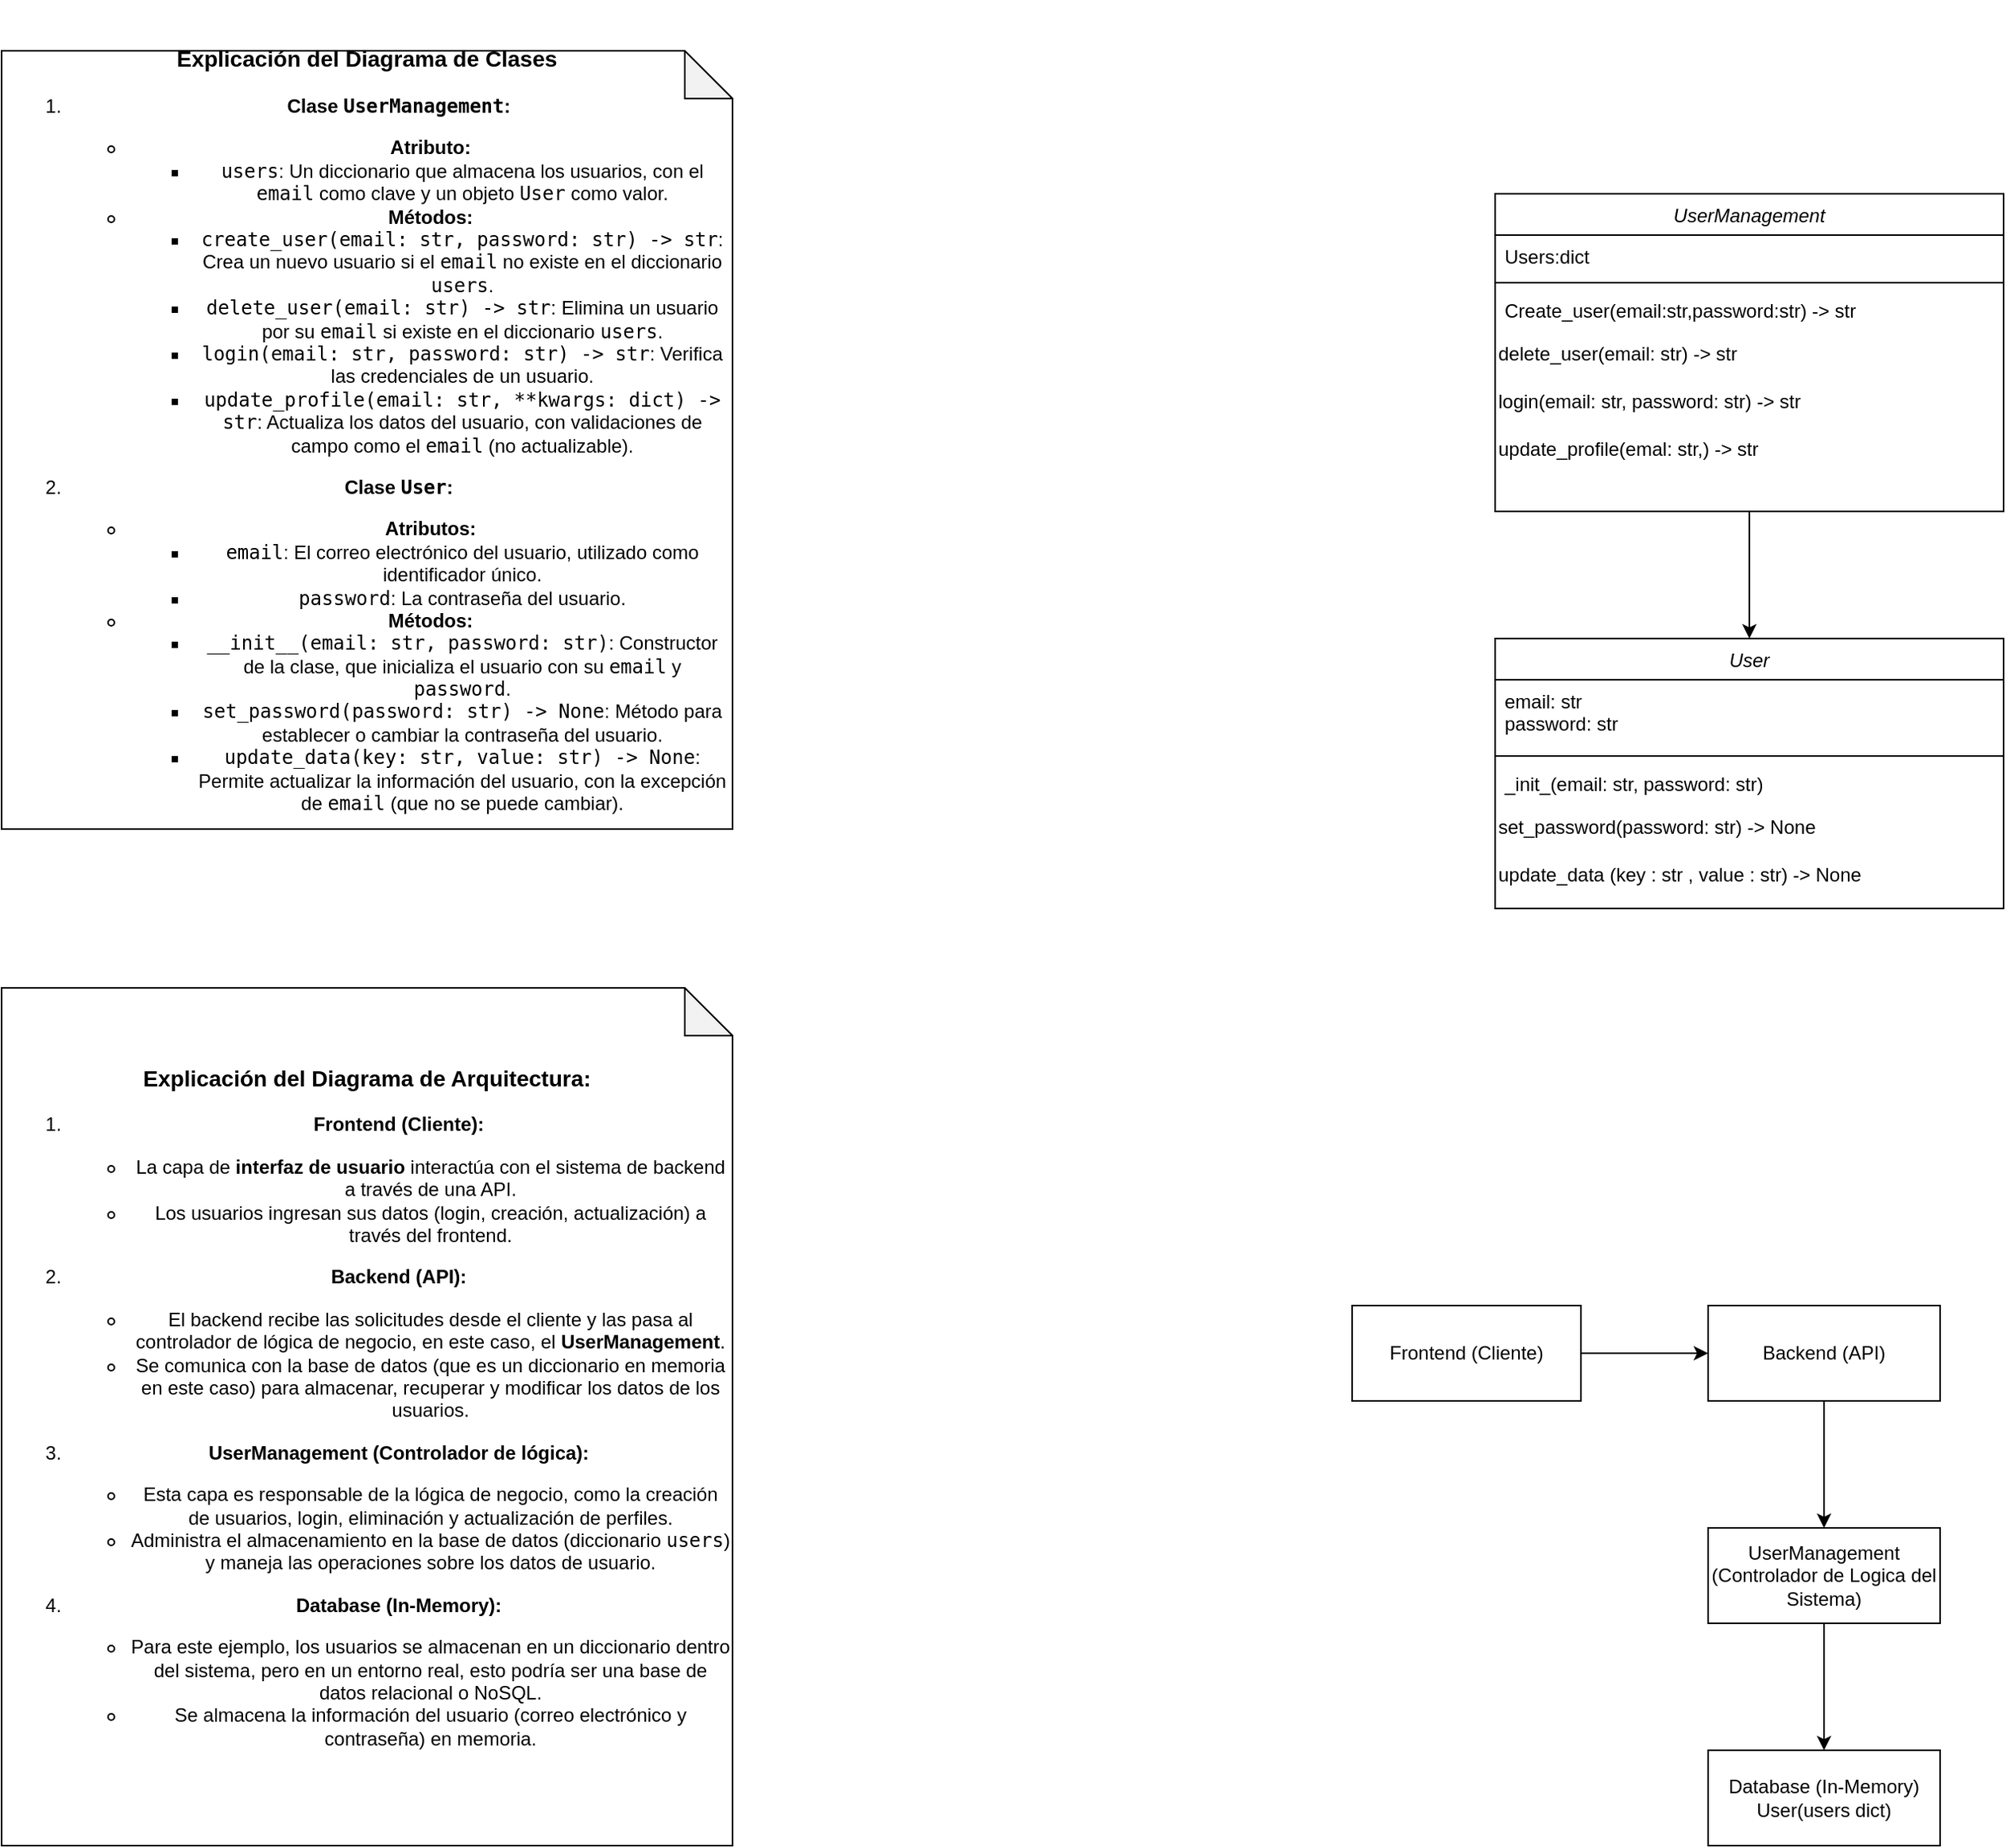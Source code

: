 <mxfile version="24.9.0">
  <diagram id="C5RBs43oDa-KdzZeNtuy" name="Page-1">
    <mxGraphModel dx="4216" dy="1911" grid="1" gridSize="10" guides="1" tooltips="1" connect="1" arrows="1" fold="1" page="1" pageScale="1" pageWidth="827" pageHeight="1169" math="0" shadow="0">
      <root>
        <mxCell id="WIyWlLk6GJQsqaUBKTNV-0" />
        <mxCell id="WIyWlLk6GJQsqaUBKTNV-1" parent="WIyWlLk6GJQsqaUBKTNV-0" />
        <mxCell id="Kcbh_COPr04Var9moPHK-11" value="" style="edgeStyle=orthogonalEdgeStyle;rounded=0;orthogonalLoop=1;jettySize=auto;html=1;" edge="1" parent="WIyWlLk6GJQsqaUBKTNV-1" source="zkfFHV4jXpPFQw0GAbJ--0" target="Kcbh_COPr04Var9moPHK-4">
          <mxGeometry relative="1" as="geometry" />
        </mxCell>
        <mxCell id="zkfFHV4jXpPFQw0GAbJ--0" value="UserManagement" style="swimlane;fontStyle=2;align=center;verticalAlign=top;childLayout=stackLayout;horizontal=1;startSize=26;horizontalStack=0;resizeParent=1;resizeLast=0;collapsible=1;marginBottom=0;rounded=0;shadow=0;strokeWidth=1;" parent="WIyWlLk6GJQsqaUBKTNV-1" vertex="1">
          <mxGeometry x="160" y="120" width="320" height="200" as="geometry">
            <mxRectangle x="230" y="140" width="160" height="26" as="alternateBounds" />
          </mxGeometry>
        </mxCell>
        <mxCell id="zkfFHV4jXpPFQw0GAbJ--1" value="Users:dict" style="text;align=left;verticalAlign=top;spacingLeft=4;spacingRight=4;overflow=hidden;rotatable=0;points=[[0,0.5],[1,0.5]];portConstraint=eastwest;" parent="zkfFHV4jXpPFQw0GAbJ--0" vertex="1">
          <mxGeometry y="26" width="320" height="26" as="geometry" />
        </mxCell>
        <mxCell id="zkfFHV4jXpPFQw0GAbJ--4" value="" style="line;html=1;strokeWidth=1;align=left;verticalAlign=middle;spacingTop=-1;spacingLeft=3;spacingRight=3;rotatable=0;labelPosition=right;points=[];portConstraint=eastwest;" parent="zkfFHV4jXpPFQw0GAbJ--0" vertex="1">
          <mxGeometry y="52" width="320" height="8" as="geometry" />
        </mxCell>
        <mxCell id="zkfFHV4jXpPFQw0GAbJ--5" value="Create_user(email:str,password:str) -&gt; str" style="text;align=left;verticalAlign=top;spacingLeft=4;spacingRight=4;overflow=hidden;rotatable=0;points=[[0,0.5],[1,0.5]];portConstraint=eastwest;" parent="zkfFHV4jXpPFQw0GAbJ--0" vertex="1">
          <mxGeometry y="60" width="320" height="26" as="geometry" />
        </mxCell>
        <mxCell id="Kcbh_COPr04Var9moPHK-0" value="delete_user(email: str) -&amp;gt; str" style="text;html=1;align=left;verticalAlign=middle;resizable=0;points=[];autosize=1;strokeColor=none;fillColor=none;" vertex="1" parent="zkfFHV4jXpPFQw0GAbJ--0">
          <mxGeometry y="86" width="320" height="30" as="geometry" />
        </mxCell>
        <mxCell id="Kcbh_COPr04Var9moPHK-2" value="login(email: str, password: str) -&amp;gt; str" style="text;html=1;align=left;verticalAlign=middle;resizable=0;points=[];autosize=1;strokeColor=none;fillColor=none;" vertex="1" parent="zkfFHV4jXpPFQw0GAbJ--0">
          <mxGeometry y="116" width="320" height="30" as="geometry" />
        </mxCell>
        <mxCell id="Kcbh_COPr04Var9moPHK-3" value="update_profile(emal: str,) -&amp;gt; str" style="text;html=1;align=left;verticalAlign=middle;resizable=0;points=[];autosize=1;strokeColor=none;fillColor=none;" vertex="1" parent="zkfFHV4jXpPFQw0GAbJ--0">
          <mxGeometry y="146" width="320" height="30" as="geometry" />
        </mxCell>
        <mxCell id="Kcbh_COPr04Var9moPHK-4" value="User" style="swimlane;fontStyle=2;align=center;verticalAlign=top;childLayout=stackLayout;horizontal=1;startSize=26;horizontalStack=0;resizeParent=1;resizeLast=0;collapsible=1;marginBottom=0;rounded=0;shadow=0;strokeWidth=1;" vertex="1" parent="WIyWlLk6GJQsqaUBKTNV-1">
          <mxGeometry x="160" y="400" width="320" height="170" as="geometry">
            <mxRectangle x="230" y="140" width="160" height="26" as="alternateBounds" />
          </mxGeometry>
        </mxCell>
        <mxCell id="Kcbh_COPr04Var9moPHK-5" value="email: str&#xa;password: str" style="text;align=left;verticalAlign=top;spacingLeft=4;spacingRight=4;overflow=hidden;rotatable=0;points=[[0,0.5],[1,0.5]];portConstraint=eastwest;" vertex="1" parent="Kcbh_COPr04Var9moPHK-4">
          <mxGeometry y="26" width="320" height="44" as="geometry" />
        </mxCell>
        <mxCell id="Kcbh_COPr04Var9moPHK-6" value="" style="line;html=1;strokeWidth=1;align=left;verticalAlign=middle;spacingTop=-1;spacingLeft=3;spacingRight=3;rotatable=0;labelPosition=right;points=[];portConstraint=eastwest;" vertex="1" parent="Kcbh_COPr04Var9moPHK-4">
          <mxGeometry y="70" width="320" height="8" as="geometry" />
        </mxCell>
        <mxCell id="Kcbh_COPr04Var9moPHK-7" value="_init_(email: str, password: str)" style="text;align=left;verticalAlign=top;spacingLeft=4;spacingRight=4;overflow=hidden;rotatable=0;points=[[0,0.5],[1,0.5]];portConstraint=eastwest;" vertex="1" parent="Kcbh_COPr04Var9moPHK-4">
          <mxGeometry y="78" width="320" height="26" as="geometry" />
        </mxCell>
        <mxCell id="Kcbh_COPr04Var9moPHK-8" value="set_password(password: str) -&amp;gt; None" style="text;html=1;align=left;verticalAlign=middle;resizable=0;points=[];autosize=1;strokeColor=none;fillColor=none;" vertex="1" parent="Kcbh_COPr04Var9moPHK-4">
          <mxGeometry y="104" width="320" height="30" as="geometry" />
        </mxCell>
        <mxCell id="Kcbh_COPr04Var9moPHK-9" value="update_data (key : str , value : str) -&amp;gt; None" style="text;html=1;align=left;verticalAlign=middle;resizable=0;points=[];autosize=1;strokeColor=none;fillColor=none;" vertex="1" parent="Kcbh_COPr04Var9moPHK-4">
          <mxGeometry y="134" width="320" height="30" as="geometry" />
        </mxCell>
        <mxCell id="Kcbh_COPr04Var9moPHK-14" value="" style="edgeStyle=orthogonalEdgeStyle;rounded=0;orthogonalLoop=1;jettySize=auto;html=1;" edge="1" parent="WIyWlLk6GJQsqaUBKTNV-1" source="Kcbh_COPr04Var9moPHK-12" target="Kcbh_COPr04Var9moPHK-13">
          <mxGeometry relative="1" as="geometry" />
        </mxCell>
        <mxCell id="Kcbh_COPr04Var9moPHK-12" value="Frontend (Cliente)" style="rounded=0;whiteSpace=wrap;html=1;" vertex="1" parent="WIyWlLk6GJQsqaUBKTNV-1">
          <mxGeometry x="70" y="820" width="144" height="60" as="geometry" />
        </mxCell>
        <mxCell id="Kcbh_COPr04Var9moPHK-16" value="" style="edgeStyle=orthogonalEdgeStyle;rounded=0;orthogonalLoop=1;jettySize=auto;html=1;" edge="1" parent="WIyWlLk6GJQsqaUBKTNV-1" source="Kcbh_COPr04Var9moPHK-13" target="Kcbh_COPr04Var9moPHK-15">
          <mxGeometry relative="1" as="geometry" />
        </mxCell>
        <mxCell id="Kcbh_COPr04Var9moPHK-13" value="Backend (API)" style="rounded=0;whiteSpace=wrap;html=1;" vertex="1" parent="WIyWlLk6GJQsqaUBKTNV-1">
          <mxGeometry x="294" y="820" width="146" height="60" as="geometry" />
        </mxCell>
        <mxCell id="Kcbh_COPr04Var9moPHK-18" value="" style="edgeStyle=orthogonalEdgeStyle;rounded=0;orthogonalLoop=1;jettySize=auto;html=1;" edge="1" parent="WIyWlLk6GJQsqaUBKTNV-1" source="Kcbh_COPr04Var9moPHK-15" target="Kcbh_COPr04Var9moPHK-17">
          <mxGeometry relative="1" as="geometry" />
        </mxCell>
        <mxCell id="Kcbh_COPr04Var9moPHK-15" value="UserManagement&lt;br&gt;(Controlador de Logica del Sistema)" style="rounded=0;whiteSpace=wrap;html=1;" vertex="1" parent="WIyWlLk6GJQsqaUBKTNV-1">
          <mxGeometry x="294" y="960" width="146" height="60" as="geometry" />
        </mxCell>
        <mxCell id="Kcbh_COPr04Var9moPHK-17" value="Database (In-Memory)&lt;div&gt;User(users dict)&lt;/div&gt;" style="rounded=0;whiteSpace=wrap;html=1;" vertex="1" parent="WIyWlLk6GJQsqaUBKTNV-1">
          <mxGeometry x="294" y="1100" width="146" height="60" as="geometry" />
        </mxCell>
        <mxCell id="Kcbh_COPr04Var9moPHK-20" value="&#xa;&lt;h3&gt;&lt;strong&gt;Explicación del Diagrama de Arquitectura:&lt;/strong&gt;&lt;/h3&gt;&lt;ol&gt;&lt;li&gt;&lt;p&gt;&lt;strong&gt;Frontend (Cliente):&lt;/strong&gt;&lt;/p&gt;&lt;ul&gt;&lt;li&gt;La capa de &lt;strong&gt;interfaz de usuario&lt;/strong&gt; interactúa con el sistema de backend a través de una API.&lt;/li&gt;&lt;li&gt;Los usuarios ingresan sus datos (login, creación, actualización) a través del frontend.&lt;/li&gt;&lt;/ul&gt;&lt;/li&gt;&lt;li&gt;&lt;p&gt;&lt;strong&gt;Backend (API):&lt;/strong&gt;&lt;/p&gt;&lt;ul&gt;&lt;li&gt;El backend recibe las solicitudes desde el cliente y las pasa al controlador de lógica de negocio, en este caso, el &lt;strong&gt;UserManagement&lt;/strong&gt;.&lt;/li&gt;&lt;li&gt;Se comunica con la base de datos (que es un diccionario en memoria en este caso) para almacenar, recuperar y modificar los datos de los usuarios.&lt;/li&gt;&lt;/ul&gt;&lt;/li&gt;&lt;li&gt;&lt;p&gt;&lt;strong&gt;UserManagement (Controlador de lógica):&lt;/strong&gt;&lt;/p&gt;&lt;ul&gt;&lt;li&gt;Esta capa es responsable de la lógica de negocio, como la creación de usuarios, login, eliminación y actualización de perfiles.&lt;/li&gt;&lt;li&gt;Administra el almacenamiento en la base de datos (diccionario &lt;code&gt;users&lt;/code&gt;) y maneja las operaciones sobre los datos de usuario.&lt;/li&gt;&lt;/ul&gt;&lt;/li&gt;&lt;li&gt;&lt;p&gt;&lt;strong&gt;Database (In-Memory):&lt;/strong&gt;&lt;/p&gt;&lt;ul&gt;&lt;li&gt;Para este ejemplo, los usuarios se almacenan en un diccionario dentro del sistema, pero en un entorno real, esto podría ser una base de datos relacional o NoSQL.&lt;/li&gt;&lt;li&gt;Se almacena la información del usuario (correo electrónico y contraseña) en memoria.&lt;/li&gt;&lt;/ul&gt;&lt;/li&gt;&lt;/ol&gt;&#xa;&#xa;" style="shape=note;whiteSpace=wrap;html=1;backgroundOutline=1;darkOpacity=0.05;" vertex="1" parent="WIyWlLk6GJQsqaUBKTNV-1">
          <mxGeometry x="-780" y="620" width="460" height="540" as="geometry" />
        </mxCell>
        <mxCell id="Kcbh_COPr04Var9moPHK-25" value="&#xa;&lt;h3&gt;&lt;strong&gt;Explicación del Diagrama de Clases&lt;/strong&gt;&lt;/h3&gt;&lt;ol&gt;&lt;li&gt;&lt;p&gt;&lt;strong&gt;Clase &lt;code&gt;UserManagement&lt;/code&gt;:&lt;/strong&gt;&lt;/p&gt;&lt;ul&gt;&lt;li&gt;&lt;strong&gt;Atributo:&lt;/strong&gt;&lt;ul&gt;&lt;li&gt;&lt;code&gt;users&lt;/code&gt;: Un diccionario que almacena los usuarios, con el &lt;code&gt;email&lt;/code&gt; como clave y un objeto &lt;code&gt;User&lt;/code&gt; como valor.&lt;/li&gt;&lt;/ul&gt;&lt;/li&gt;&lt;li&gt;&lt;strong&gt;Métodos:&lt;/strong&gt;&lt;ul&gt;&lt;li&gt;&lt;code&gt;create_user(email: str, password: str) -&amp;gt; str&lt;/code&gt;: Crea un nuevo usuario si el &lt;code&gt;email&lt;/code&gt; no existe en el diccionario &lt;code&gt;users&lt;/code&gt;.&lt;/li&gt;&lt;li&gt;&lt;code&gt;delete_user(email: str) -&amp;gt; str&lt;/code&gt;: Elimina un usuario por su &lt;code&gt;email&lt;/code&gt; si existe en el diccionario &lt;code&gt;users&lt;/code&gt;.&lt;/li&gt;&lt;li&gt;&lt;code&gt;login(email: str, password: str) -&amp;gt; str&lt;/code&gt;: Verifica las credenciales de un usuario.&lt;/li&gt;&lt;li&gt;&lt;code&gt;update_profile(email: str, **kwargs: dict) -&amp;gt; str&lt;/code&gt;: Actualiza los datos del usuario, con validaciones de campo como el &lt;code&gt;email&lt;/code&gt; (no actualizable).&lt;/li&gt;&lt;/ul&gt;&lt;/li&gt;&lt;/ul&gt;&lt;/li&gt;&lt;li&gt;&lt;p&gt;&lt;strong&gt;Clase &lt;code&gt;User&lt;/code&gt;:&lt;/strong&gt;&lt;/p&gt;&lt;ul&gt;&lt;li&gt;&lt;strong&gt;Atributos:&lt;/strong&gt;&lt;ul&gt;&lt;li&gt;&lt;code&gt;email&lt;/code&gt;: El correo electrónico del usuario, utilizado como identificador único.&lt;/li&gt;&lt;li&gt;&lt;code&gt;password&lt;/code&gt;: La contraseña del usuario.&lt;/li&gt;&lt;/ul&gt;&lt;/li&gt;&lt;li&gt;&lt;strong&gt;Métodos:&lt;/strong&gt;&lt;ul&gt;&lt;li&gt;&lt;code&gt;__init__(email: str, password: str)&lt;/code&gt;: Constructor de la clase, que inicializa el usuario con su &lt;code&gt;email&lt;/code&gt; y &lt;code&gt;password&lt;/code&gt;.&lt;/li&gt;&lt;li&gt;&lt;code&gt;set_password(password: str) -&amp;gt; None&lt;/code&gt;: Método para establecer o cambiar la contraseña del usuario.&lt;/li&gt;&lt;li&gt;&lt;code&gt;update_data(key: str, value: str) -&amp;gt; None&lt;/code&gt;: Permite actualizar la información del usuario, con la excepción de &lt;code&gt;email&lt;/code&gt; (que no se puede cambiar).&lt;/li&gt;&lt;/ul&gt;&lt;/li&gt;&lt;/ul&gt;&lt;/li&gt;&lt;/ol&gt;&#xa;&#xa;" style="shape=note;whiteSpace=wrap;html=1;backgroundOutline=1;darkOpacity=0.05;" vertex="1" parent="WIyWlLk6GJQsqaUBKTNV-1">
          <mxGeometry x="-780" y="30" width="460" height="490" as="geometry" />
        </mxCell>
      </root>
    </mxGraphModel>
  </diagram>
</mxfile>
